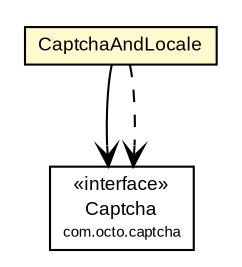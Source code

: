 #!/usr/local/bin/dot
#
# Class diagram 
# Generated by UmlGraph version 4.6 (http://www.spinellis.gr/sw/umlgraph)
#

digraph G {
	edge [fontname="arial",fontsize=10,labelfontname="arial",labelfontsize=10];
	node [fontname="arial",fontsize=10,shape=plaintext];
	// com.octo.captcha.service.captchastore.CaptchaAndLocale
	c18981 [label=<<table border="0" cellborder="1" cellspacing="0" cellpadding="2" port="p" bgcolor="lemonChiffon" href="./CaptchaAndLocale.html">
		<tr><td><table border="0" cellspacing="0" cellpadding="1">
			<tr><td> CaptchaAndLocale </td></tr>
		</table></td></tr>
		</table>>, fontname="arial", fontcolor="black", fontsize=9.0];
	// com.octo.captcha.service.captchastore.CaptchaAndLocale NAVASSOC com.octo.captcha.Captcha
	c18981:p -> c19003:p [taillabel="", label="", headlabel="", fontname="arial", fontcolor="black", fontsize=10.0, color="black", arrowhead=open];
	// com.octo.captcha.service.captchastore.CaptchaAndLocale DEPEND com.octo.captcha.Captcha
	c18981:p -> c19003:p [taillabel="", label="", headlabel="", fontname="arial", fontcolor="black", fontsize=10.0, color="black", arrowhead=open, style=dashed];
	// com.octo.captcha.Captcha
	c19003 [label=<<table border="0" cellborder="1" cellspacing="0" cellpadding="2" port="p" href="http://java.sun.com/j2se/1.4.2/docs/api/com/octo/captcha/Captcha.html">
		<tr><td><table border="0" cellspacing="0" cellpadding="1">
			<tr><td> &laquo;interface&raquo; </td></tr>
			<tr><td> Captcha </td></tr>
			<tr><td><font point-size="7.0"> com.octo.captcha </font></td></tr>
		</table></td></tr>
		</table>>, fontname="arial", fontcolor="black", fontsize=9.0];
}

